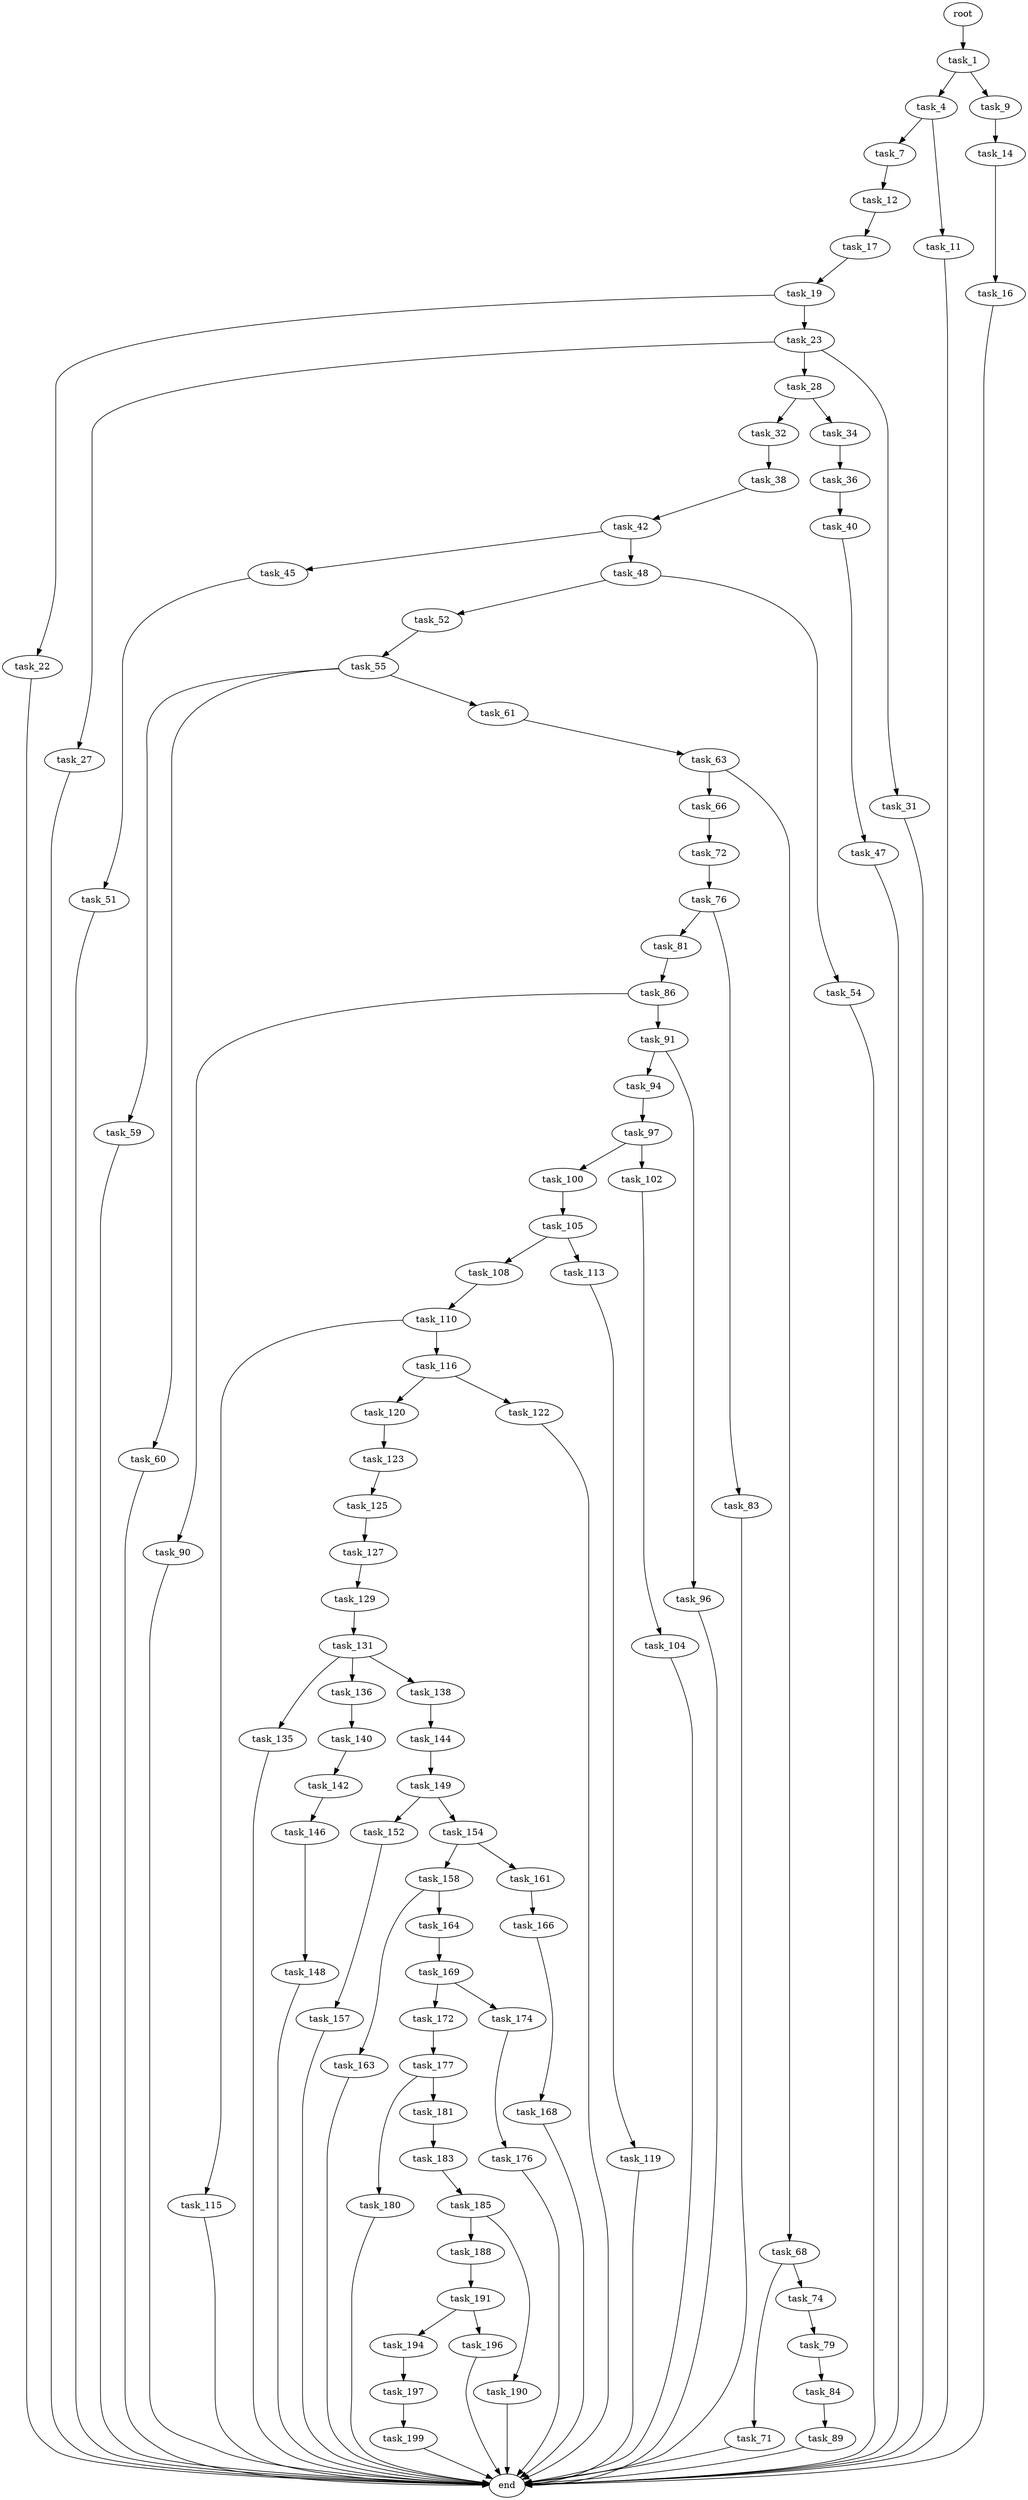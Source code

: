 digraph G {
  root [size="0.000000"];
  task_1 [size="164888563921.000000"];
  task_4 [size="368293445632.000000"];
  task_9 [size="33823319072.000000"];
  task_7 [size="3745837390.000000"];
  task_11 [size="24800587507.000000"];
  task_12 [size="124085440449.000000"];
  task_14 [size="368293445632.000000"];
  end [size="0.000000"];
  task_17 [size="28991029248.000000"];
  task_16 [size="8589934592.000000"];
  task_19 [size="11367826155.000000"];
  task_22 [size="68719476736.000000"];
  task_23 [size="782757789696.000000"];
  task_27 [size="88082758302.000000"];
  task_28 [size="321145669110.000000"];
  task_31 [size="501479167169.000000"];
  task_32 [size="39299573242.000000"];
  task_34 [size="9753934582.000000"];
  task_38 [size="782757789696.000000"];
  task_36 [size="28991029248.000000"];
  task_40 [size="28991029248.000000"];
  task_42 [size="875186384176.000000"];
  task_47 [size="5076627206.000000"];
  task_45 [size="31723220050.000000"];
  task_48 [size="28991029248.000000"];
  task_51 [size="354074638130.000000"];
  task_52 [size="279621860008.000000"];
  task_54 [size="644441574690.000000"];
  task_55 [size="28991029248.000000"];
  task_59 [size="101922196250.000000"];
  task_60 [size="551550786690.000000"];
  task_61 [size="14483183428.000000"];
  task_63 [size="45688098904.000000"];
  task_66 [size="109432208375.000000"];
  task_68 [size="549755813888.000000"];
  task_72 [size="58473113953.000000"];
  task_71 [size="8140536629.000000"];
  task_74 [size="8270665904.000000"];
  task_76 [size="790852440057.000000"];
  task_79 [size="204530935248.000000"];
  task_81 [size="38262041766.000000"];
  task_83 [size="134217728000.000000"];
  task_84 [size="14235444432.000000"];
  task_86 [size="8627468548.000000"];
  task_89 [size="85059068383.000000"];
  task_90 [size="346542935094.000000"];
  task_91 [size="782757789696.000000"];
  task_94 [size="178869912603.000000"];
  task_96 [size="299222784832.000000"];
  task_97 [size="8589934592.000000"];
  task_100 [size="782757789696.000000"];
  task_102 [size="494954943643.000000"];
  task_105 [size="13705138503.000000"];
  task_104 [size="3963959121.000000"];
  task_108 [size="421848408831.000000"];
  task_113 [size="242898024689.000000"];
  task_110 [size="11089395944.000000"];
  task_115 [size="269809519177.000000"];
  task_116 [size="368293445632.000000"];
  task_119 [size="368293445632.000000"];
  task_120 [size="5096264598.000000"];
  task_122 [size="1155378581440.000000"];
  task_123 [size="5935635801.000000"];
  task_125 [size="11985966991.000000"];
  task_127 [size="145240899240.000000"];
  task_129 [size="758877807016.000000"];
  task_131 [size="836150542277.000000"];
  task_135 [size="288309037096.000000"];
  task_136 [size="41951500077.000000"];
  task_138 [size="1073741824000.000000"];
  task_140 [size="20589662084.000000"];
  task_144 [size="36287935324.000000"];
  task_142 [size="1756603305.000000"];
  task_146 [size="228377275205.000000"];
  task_149 [size="231928233984.000000"];
  task_148 [size="15072738150.000000"];
  task_152 [size="391057944624.000000"];
  task_154 [size="15881419745.000000"];
  task_157 [size="8589934592.000000"];
  task_158 [size="25108030378.000000"];
  task_161 [size="9213503730.000000"];
  task_163 [size="368293445632.000000"];
  task_164 [size="28991029248.000000"];
  task_166 [size="582484958432.000000"];
  task_169 [size="22028903800.000000"];
  task_168 [size="28099173381.000000"];
  task_172 [size="7968260973.000000"];
  task_174 [size="90614949154.000000"];
  task_177 [size="782757789696.000000"];
  task_176 [size="26019670534.000000"];
  task_180 [size="28991029248.000000"];
  task_181 [size="8589934592.000000"];
  task_183 [size="68719476736.000000"];
  task_185 [size="8589934592.000000"];
  task_188 [size="549755813888.000000"];
  task_190 [size="6251071856.000000"];
  task_191 [size="1056095862760.000000"];
  task_194 [size="970407431.000000"];
  task_196 [size="49927748069.000000"];
  task_197 [size="426652844540.000000"];
  task_199 [size="1526697604.000000"];

  root -> task_1 [size="1.000000"];
  task_1 -> task_4 [size="209715200.000000"];
  task_1 -> task_9 [size="209715200.000000"];
  task_4 -> task_7 [size="411041792.000000"];
  task_4 -> task_11 [size="411041792.000000"];
  task_9 -> task_14 [size="536870912.000000"];
  task_7 -> task_12 [size="75497472.000000"];
  task_11 -> end [size="1.000000"];
  task_12 -> task_17 [size="209715200.000000"];
  task_14 -> task_16 [size="411041792.000000"];
  task_17 -> task_19 [size="75497472.000000"];
  task_16 -> end [size="1.000000"];
  task_19 -> task_22 [size="209715200.000000"];
  task_19 -> task_23 [size="209715200.000000"];
  task_22 -> end [size="1.000000"];
  task_23 -> task_27 [size="679477248.000000"];
  task_23 -> task_28 [size="679477248.000000"];
  task_23 -> task_31 [size="679477248.000000"];
  task_27 -> end [size="1.000000"];
  task_28 -> task_32 [size="301989888.000000"];
  task_28 -> task_34 [size="301989888.000000"];
  task_31 -> end [size="1.000000"];
  task_32 -> task_38 [size="33554432.000000"];
  task_34 -> task_36 [size="209715200.000000"];
  task_38 -> task_42 [size="679477248.000000"];
  task_36 -> task_40 [size="75497472.000000"];
  task_40 -> task_47 [size="75497472.000000"];
  task_42 -> task_45 [size="536870912.000000"];
  task_42 -> task_48 [size="536870912.000000"];
  task_47 -> end [size="1.000000"];
  task_45 -> task_51 [size="536870912.000000"];
  task_48 -> task_52 [size="75497472.000000"];
  task_48 -> task_54 [size="75497472.000000"];
  task_51 -> end [size="1.000000"];
  task_52 -> task_55 [size="411041792.000000"];
  task_54 -> end [size="1.000000"];
  task_55 -> task_59 [size="75497472.000000"];
  task_55 -> task_60 [size="75497472.000000"];
  task_55 -> task_61 [size="75497472.000000"];
  task_59 -> end [size="1.000000"];
  task_60 -> end [size="1.000000"];
  task_61 -> task_63 [size="411041792.000000"];
  task_63 -> task_66 [size="33554432.000000"];
  task_63 -> task_68 [size="33554432.000000"];
  task_66 -> task_72 [size="75497472.000000"];
  task_68 -> task_71 [size="536870912.000000"];
  task_68 -> task_74 [size="536870912.000000"];
  task_72 -> task_76 [size="75497472.000000"];
  task_71 -> end [size="1.000000"];
  task_74 -> task_79 [size="536870912.000000"];
  task_76 -> task_81 [size="679477248.000000"];
  task_76 -> task_83 [size="679477248.000000"];
  task_79 -> task_84 [size="134217728.000000"];
  task_81 -> task_86 [size="838860800.000000"];
  task_83 -> end [size="1.000000"];
  task_84 -> task_89 [size="411041792.000000"];
  task_86 -> task_90 [size="33554432.000000"];
  task_86 -> task_91 [size="33554432.000000"];
  task_89 -> end [size="1.000000"];
  task_90 -> end [size="1.000000"];
  task_91 -> task_94 [size="679477248.000000"];
  task_91 -> task_96 [size="679477248.000000"];
  task_94 -> task_97 [size="209715200.000000"];
  task_96 -> end [size="1.000000"];
  task_97 -> task_100 [size="33554432.000000"];
  task_97 -> task_102 [size="33554432.000000"];
  task_100 -> task_105 [size="679477248.000000"];
  task_102 -> task_104 [size="679477248.000000"];
  task_105 -> task_108 [size="838860800.000000"];
  task_105 -> task_113 [size="838860800.000000"];
  task_104 -> end [size="1.000000"];
  task_108 -> task_110 [size="301989888.000000"];
  task_113 -> task_119 [size="209715200.000000"];
  task_110 -> task_115 [size="536870912.000000"];
  task_110 -> task_116 [size="536870912.000000"];
  task_115 -> end [size="1.000000"];
  task_116 -> task_120 [size="411041792.000000"];
  task_116 -> task_122 [size="411041792.000000"];
  task_119 -> end [size="1.000000"];
  task_120 -> task_123 [size="134217728.000000"];
  task_122 -> end [size="1.000000"];
  task_123 -> task_125 [size="301989888.000000"];
  task_125 -> task_127 [size="209715200.000000"];
  task_127 -> task_129 [size="134217728.000000"];
  task_129 -> task_131 [size="679477248.000000"];
  task_131 -> task_135 [size="838860800.000000"];
  task_131 -> task_136 [size="838860800.000000"];
  task_131 -> task_138 [size="838860800.000000"];
  task_135 -> end [size="1.000000"];
  task_136 -> task_140 [size="33554432.000000"];
  task_138 -> task_144 [size="838860800.000000"];
  task_140 -> task_142 [size="838860800.000000"];
  task_144 -> task_149 [size="33554432.000000"];
  task_142 -> task_146 [size="33554432.000000"];
  task_146 -> task_148 [size="411041792.000000"];
  task_149 -> task_152 [size="301989888.000000"];
  task_149 -> task_154 [size="301989888.000000"];
  task_148 -> end [size="1.000000"];
  task_152 -> task_157 [size="411041792.000000"];
  task_154 -> task_158 [size="679477248.000000"];
  task_154 -> task_161 [size="679477248.000000"];
  task_157 -> end [size="1.000000"];
  task_158 -> task_163 [size="536870912.000000"];
  task_158 -> task_164 [size="536870912.000000"];
  task_161 -> task_166 [size="536870912.000000"];
  task_163 -> end [size="1.000000"];
  task_164 -> task_169 [size="75497472.000000"];
  task_166 -> task_168 [size="536870912.000000"];
  task_169 -> task_172 [size="838860800.000000"];
  task_169 -> task_174 [size="838860800.000000"];
  task_168 -> end [size="1.000000"];
  task_172 -> task_177 [size="134217728.000000"];
  task_174 -> task_176 [size="75497472.000000"];
  task_177 -> task_180 [size="679477248.000000"];
  task_177 -> task_181 [size="679477248.000000"];
  task_176 -> end [size="1.000000"];
  task_180 -> end [size="1.000000"];
  task_181 -> task_183 [size="33554432.000000"];
  task_183 -> task_185 [size="134217728.000000"];
  task_185 -> task_188 [size="33554432.000000"];
  task_185 -> task_190 [size="33554432.000000"];
  task_188 -> task_191 [size="536870912.000000"];
  task_190 -> end [size="1.000000"];
  task_191 -> task_194 [size="679477248.000000"];
  task_191 -> task_196 [size="679477248.000000"];
  task_194 -> task_197 [size="33554432.000000"];
  task_196 -> end [size="1.000000"];
  task_197 -> task_199 [size="536870912.000000"];
  task_199 -> end [size="1.000000"];
}

